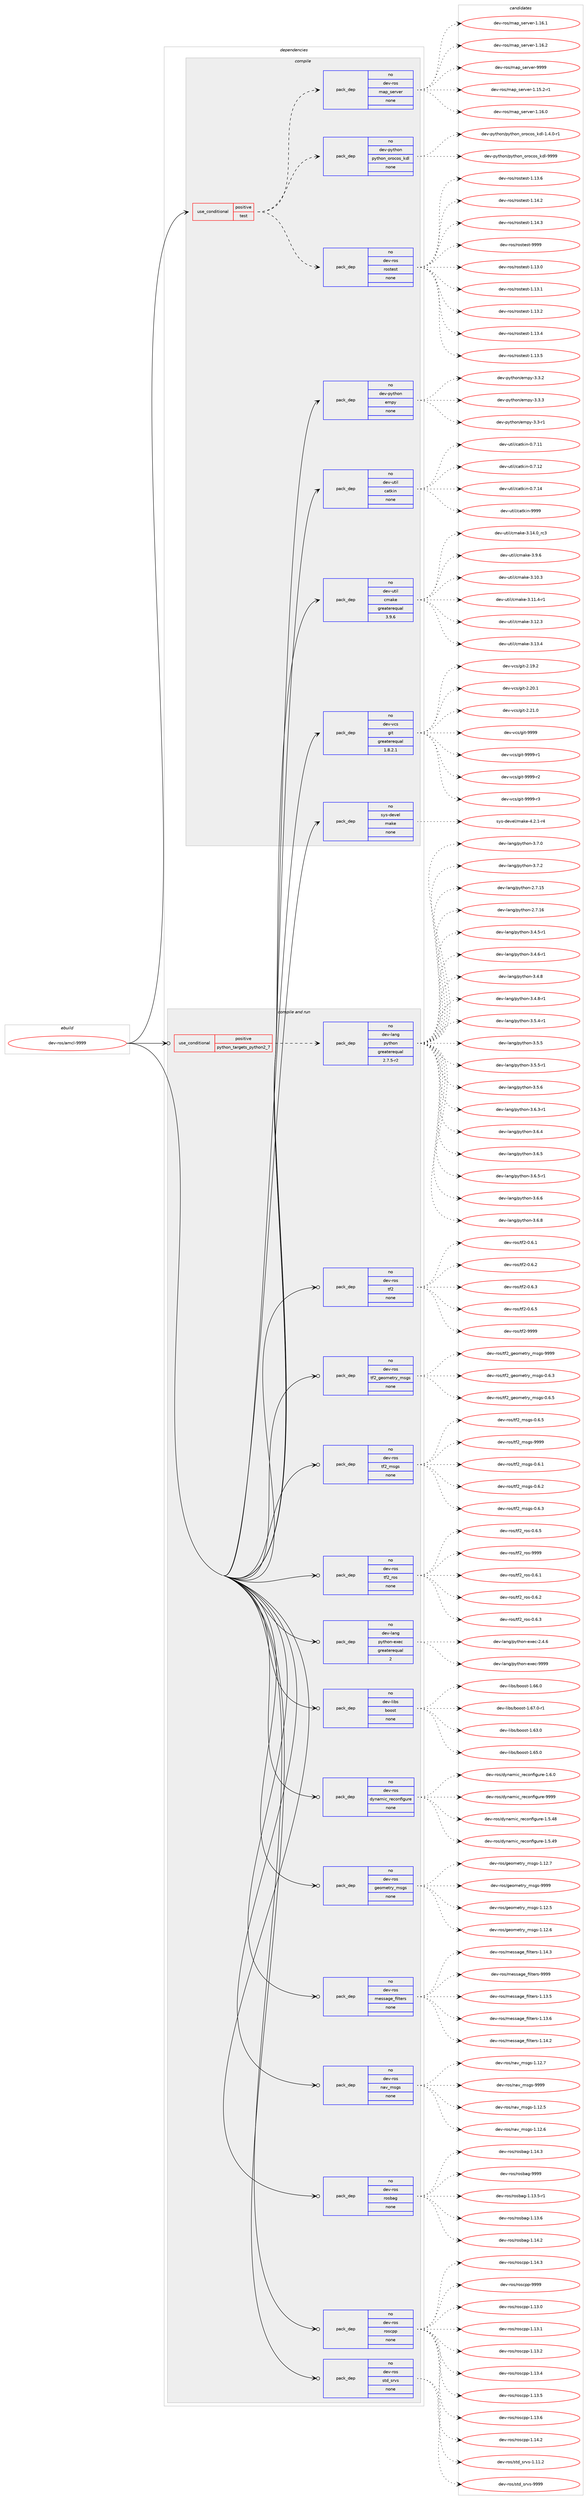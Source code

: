 digraph prolog {

# *************
# Graph options
# *************

newrank=true;
concentrate=true;
compound=true;
graph [rankdir=LR,fontname=Helvetica,fontsize=10,ranksep=1.5];#, ranksep=2.5, nodesep=0.2];
edge  [arrowhead=vee];
node  [fontname=Helvetica,fontsize=10];

# **********
# The ebuild
# **********

subgraph cluster_leftcol {
color=gray;
rank=same;
label=<<i>ebuild</i>>;
id [label="dev-ros/amcl-9999", color=red, width=4, href="../dev-ros/amcl-9999.svg"];
}

# ****************
# The dependencies
# ****************

subgraph cluster_midcol {
color=gray;
label=<<i>dependencies</i>>;
subgraph cluster_compile {
fillcolor="#eeeeee";
style=filled;
label=<<i>compile</i>>;
subgraph cond387861 {
dependency1451666 [label=<<TABLE BORDER="0" CELLBORDER="1" CELLSPACING="0" CELLPADDING="4"><TR><TD ROWSPAN="3" CELLPADDING="10">use_conditional</TD></TR><TR><TD>positive</TD></TR><TR><TD>test</TD></TR></TABLE>>, shape=none, color=red];
subgraph pack1040425 {
dependency1451667 [label=<<TABLE BORDER="0" CELLBORDER="1" CELLSPACING="0" CELLPADDING="4" WIDTH="220"><TR><TD ROWSPAN="6" CELLPADDING="30">pack_dep</TD></TR><TR><TD WIDTH="110">no</TD></TR><TR><TD>dev-ros</TD></TR><TR><TD>rostest</TD></TR><TR><TD>none</TD></TR><TR><TD></TD></TR></TABLE>>, shape=none, color=blue];
}
dependency1451666:e -> dependency1451667:w [weight=20,style="dashed",arrowhead="vee"];
subgraph pack1040426 {
dependency1451668 [label=<<TABLE BORDER="0" CELLBORDER="1" CELLSPACING="0" CELLPADDING="4" WIDTH="220"><TR><TD ROWSPAN="6" CELLPADDING="30">pack_dep</TD></TR><TR><TD WIDTH="110">no</TD></TR><TR><TD>dev-python</TD></TR><TR><TD>python_orocos_kdl</TD></TR><TR><TD>none</TD></TR><TR><TD></TD></TR></TABLE>>, shape=none, color=blue];
}
dependency1451666:e -> dependency1451668:w [weight=20,style="dashed",arrowhead="vee"];
subgraph pack1040427 {
dependency1451669 [label=<<TABLE BORDER="0" CELLBORDER="1" CELLSPACING="0" CELLPADDING="4" WIDTH="220"><TR><TD ROWSPAN="6" CELLPADDING="30">pack_dep</TD></TR><TR><TD WIDTH="110">no</TD></TR><TR><TD>dev-ros</TD></TR><TR><TD>map_server</TD></TR><TR><TD>none</TD></TR><TR><TD></TD></TR></TABLE>>, shape=none, color=blue];
}
dependency1451666:e -> dependency1451669:w [weight=20,style="dashed",arrowhead="vee"];
}
id:e -> dependency1451666:w [weight=20,style="solid",arrowhead="vee"];
subgraph pack1040428 {
dependency1451670 [label=<<TABLE BORDER="0" CELLBORDER="1" CELLSPACING="0" CELLPADDING="4" WIDTH="220"><TR><TD ROWSPAN="6" CELLPADDING="30">pack_dep</TD></TR><TR><TD WIDTH="110">no</TD></TR><TR><TD>dev-python</TD></TR><TR><TD>empy</TD></TR><TR><TD>none</TD></TR><TR><TD></TD></TR></TABLE>>, shape=none, color=blue];
}
id:e -> dependency1451670:w [weight=20,style="solid",arrowhead="vee"];
subgraph pack1040429 {
dependency1451671 [label=<<TABLE BORDER="0" CELLBORDER="1" CELLSPACING="0" CELLPADDING="4" WIDTH="220"><TR><TD ROWSPAN="6" CELLPADDING="30">pack_dep</TD></TR><TR><TD WIDTH="110">no</TD></TR><TR><TD>dev-util</TD></TR><TR><TD>catkin</TD></TR><TR><TD>none</TD></TR><TR><TD></TD></TR></TABLE>>, shape=none, color=blue];
}
id:e -> dependency1451671:w [weight=20,style="solid",arrowhead="vee"];
subgraph pack1040430 {
dependency1451672 [label=<<TABLE BORDER="0" CELLBORDER="1" CELLSPACING="0" CELLPADDING="4" WIDTH="220"><TR><TD ROWSPAN="6" CELLPADDING="30">pack_dep</TD></TR><TR><TD WIDTH="110">no</TD></TR><TR><TD>dev-util</TD></TR><TR><TD>cmake</TD></TR><TR><TD>greaterequal</TD></TR><TR><TD>3.9.6</TD></TR></TABLE>>, shape=none, color=blue];
}
id:e -> dependency1451672:w [weight=20,style="solid",arrowhead="vee"];
subgraph pack1040431 {
dependency1451673 [label=<<TABLE BORDER="0" CELLBORDER="1" CELLSPACING="0" CELLPADDING="4" WIDTH="220"><TR><TD ROWSPAN="6" CELLPADDING="30">pack_dep</TD></TR><TR><TD WIDTH="110">no</TD></TR><TR><TD>dev-vcs</TD></TR><TR><TD>git</TD></TR><TR><TD>greaterequal</TD></TR><TR><TD>1.8.2.1</TD></TR></TABLE>>, shape=none, color=blue];
}
id:e -> dependency1451673:w [weight=20,style="solid",arrowhead="vee"];
subgraph pack1040432 {
dependency1451674 [label=<<TABLE BORDER="0" CELLBORDER="1" CELLSPACING="0" CELLPADDING="4" WIDTH="220"><TR><TD ROWSPAN="6" CELLPADDING="30">pack_dep</TD></TR><TR><TD WIDTH="110">no</TD></TR><TR><TD>sys-devel</TD></TR><TR><TD>make</TD></TR><TR><TD>none</TD></TR><TR><TD></TD></TR></TABLE>>, shape=none, color=blue];
}
id:e -> dependency1451674:w [weight=20,style="solid",arrowhead="vee"];
}
subgraph cluster_compileandrun {
fillcolor="#eeeeee";
style=filled;
label=<<i>compile and run</i>>;
subgraph cond387862 {
dependency1451675 [label=<<TABLE BORDER="0" CELLBORDER="1" CELLSPACING="0" CELLPADDING="4"><TR><TD ROWSPAN="3" CELLPADDING="10">use_conditional</TD></TR><TR><TD>positive</TD></TR><TR><TD>python_targets_python2_7</TD></TR></TABLE>>, shape=none, color=red];
subgraph pack1040433 {
dependency1451676 [label=<<TABLE BORDER="0" CELLBORDER="1" CELLSPACING="0" CELLPADDING="4" WIDTH="220"><TR><TD ROWSPAN="6" CELLPADDING="30">pack_dep</TD></TR><TR><TD WIDTH="110">no</TD></TR><TR><TD>dev-lang</TD></TR><TR><TD>python</TD></TR><TR><TD>greaterequal</TD></TR><TR><TD>2.7.5-r2</TD></TR></TABLE>>, shape=none, color=blue];
}
dependency1451675:e -> dependency1451676:w [weight=20,style="dashed",arrowhead="vee"];
}
id:e -> dependency1451675:w [weight=20,style="solid",arrowhead="odotvee"];
subgraph pack1040434 {
dependency1451677 [label=<<TABLE BORDER="0" CELLBORDER="1" CELLSPACING="0" CELLPADDING="4" WIDTH="220"><TR><TD ROWSPAN="6" CELLPADDING="30">pack_dep</TD></TR><TR><TD WIDTH="110">no</TD></TR><TR><TD>dev-lang</TD></TR><TR><TD>python-exec</TD></TR><TR><TD>greaterequal</TD></TR><TR><TD>2</TD></TR></TABLE>>, shape=none, color=blue];
}
id:e -> dependency1451677:w [weight=20,style="solid",arrowhead="odotvee"];
subgraph pack1040435 {
dependency1451678 [label=<<TABLE BORDER="0" CELLBORDER="1" CELLSPACING="0" CELLPADDING="4" WIDTH="220"><TR><TD ROWSPAN="6" CELLPADDING="30">pack_dep</TD></TR><TR><TD WIDTH="110">no</TD></TR><TR><TD>dev-libs</TD></TR><TR><TD>boost</TD></TR><TR><TD>none</TD></TR><TR><TD></TD></TR></TABLE>>, shape=none, color=blue];
}
id:e -> dependency1451678:w [weight=20,style="solid",arrowhead="odotvee"];
subgraph pack1040436 {
dependency1451679 [label=<<TABLE BORDER="0" CELLBORDER="1" CELLSPACING="0" CELLPADDING="4" WIDTH="220"><TR><TD ROWSPAN="6" CELLPADDING="30">pack_dep</TD></TR><TR><TD WIDTH="110">no</TD></TR><TR><TD>dev-ros</TD></TR><TR><TD>dynamic_reconfigure</TD></TR><TR><TD>none</TD></TR><TR><TD></TD></TR></TABLE>>, shape=none, color=blue];
}
id:e -> dependency1451679:w [weight=20,style="solid",arrowhead="odotvee"];
subgraph pack1040437 {
dependency1451680 [label=<<TABLE BORDER="0" CELLBORDER="1" CELLSPACING="0" CELLPADDING="4" WIDTH="220"><TR><TD ROWSPAN="6" CELLPADDING="30">pack_dep</TD></TR><TR><TD WIDTH="110">no</TD></TR><TR><TD>dev-ros</TD></TR><TR><TD>geometry_msgs</TD></TR><TR><TD>none</TD></TR><TR><TD></TD></TR></TABLE>>, shape=none, color=blue];
}
id:e -> dependency1451680:w [weight=20,style="solid",arrowhead="odotvee"];
subgraph pack1040438 {
dependency1451681 [label=<<TABLE BORDER="0" CELLBORDER="1" CELLSPACING="0" CELLPADDING="4" WIDTH="220"><TR><TD ROWSPAN="6" CELLPADDING="30">pack_dep</TD></TR><TR><TD WIDTH="110">no</TD></TR><TR><TD>dev-ros</TD></TR><TR><TD>message_filters</TD></TR><TR><TD>none</TD></TR><TR><TD></TD></TR></TABLE>>, shape=none, color=blue];
}
id:e -> dependency1451681:w [weight=20,style="solid",arrowhead="odotvee"];
subgraph pack1040439 {
dependency1451682 [label=<<TABLE BORDER="0" CELLBORDER="1" CELLSPACING="0" CELLPADDING="4" WIDTH="220"><TR><TD ROWSPAN="6" CELLPADDING="30">pack_dep</TD></TR><TR><TD WIDTH="110">no</TD></TR><TR><TD>dev-ros</TD></TR><TR><TD>nav_msgs</TD></TR><TR><TD>none</TD></TR><TR><TD></TD></TR></TABLE>>, shape=none, color=blue];
}
id:e -> dependency1451682:w [weight=20,style="solid",arrowhead="odotvee"];
subgraph pack1040440 {
dependency1451683 [label=<<TABLE BORDER="0" CELLBORDER="1" CELLSPACING="0" CELLPADDING="4" WIDTH="220"><TR><TD ROWSPAN="6" CELLPADDING="30">pack_dep</TD></TR><TR><TD WIDTH="110">no</TD></TR><TR><TD>dev-ros</TD></TR><TR><TD>rosbag</TD></TR><TR><TD>none</TD></TR><TR><TD></TD></TR></TABLE>>, shape=none, color=blue];
}
id:e -> dependency1451683:w [weight=20,style="solid",arrowhead="odotvee"];
subgraph pack1040441 {
dependency1451684 [label=<<TABLE BORDER="0" CELLBORDER="1" CELLSPACING="0" CELLPADDING="4" WIDTH="220"><TR><TD ROWSPAN="6" CELLPADDING="30">pack_dep</TD></TR><TR><TD WIDTH="110">no</TD></TR><TR><TD>dev-ros</TD></TR><TR><TD>roscpp</TD></TR><TR><TD>none</TD></TR><TR><TD></TD></TR></TABLE>>, shape=none, color=blue];
}
id:e -> dependency1451684:w [weight=20,style="solid",arrowhead="odotvee"];
subgraph pack1040442 {
dependency1451685 [label=<<TABLE BORDER="0" CELLBORDER="1" CELLSPACING="0" CELLPADDING="4" WIDTH="220"><TR><TD ROWSPAN="6" CELLPADDING="30">pack_dep</TD></TR><TR><TD WIDTH="110">no</TD></TR><TR><TD>dev-ros</TD></TR><TR><TD>std_srvs</TD></TR><TR><TD>none</TD></TR><TR><TD></TD></TR></TABLE>>, shape=none, color=blue];
}
id:e -> dependency1451685:w [weight=20,style="solid",arrowhead="odotvee"];
subgraph pack1040443 {
dependency1451686 [label=<<TABLE BORDER="0" CELLBORDER="1" CELLSPACING="0" CELLPADDING="4" WIDTH="220"><TR><TD ROWSPAN="6" CELLPADDING="30">pack_dep</TD></TR><TR><TD WIDTH="110">no</TD></TR><TR><TD>dev-ros</TD></TR><TR><TD>tf2</TD></TR><TR><TD>none</TD></TR><TR><TD></TD></TR></TABLE>>, shape=none, color=blue];
}
id:e -> dependency1451686:w [weight=20,style="solid",arrowhead="odotvee"];
subgraph pack1040444 {
dependency1451687 [label=<<TABLE BORDER="0" CELLBORDER="1" CELLSPACING="0" CELLPADDING="4" WIDTH="220"><TR><TD ROWSPAN="6" CELLPADDING="30">pack_dep</TD></TR><TR><TD WIDTH="110">no</TD></TR><TR><TD>dev-ros</TD></TR><TR><TD>tf2_geometry_msgs</TD></TR><TR><TD>none</TD></TR><TR><TD></TD></TR></TABLE>>, shape=none, color=blue];
}
id:e -> dependency1451687:w [weight=20,style="solid",arrowhead="odotvee"];
subgraph pack1040445 {
dependency1451688 [label=<<TABLE BORDER="0" CELLBORDER="1" CELLSPACING="0" CELLPADDING="4" WIDTH="220"><TR><TD ROWSPAN="6" CELLPADDING="30">pack_dep</TD></TR><TR><TD WIDTH="110">no</TD></TR><TR><TD>dev-ros</TD></TR><TR><TD>tf2_msgs</TD></TR><TR><TD>none</TD></TR><TR><TD></TD></TR></TABLE>>, shape=none, color=blue];
}
id:e -> dependency1451688:w [weight=20,style="solid",arrowhead="odotvee"];
subgraph pack1040446 {
dependency1451689 [label=<<TABLE BORDER="0" CELLBORDER="1" CELLSPACING="0" CELLPADDING="4" WIDTH="220"><TR><TD ROWSPAN="6" CELLPADDING="30">pack_dep</TD></TR><TR><TD WIDTH="110">no</TD></TR><TR><TD>dev-ros</TD></TR><TR><TD>tf2_ros</TD></TR><TR><TD>none</TD></TR><TR><TD></TD></TR></TABLE>>, shape=none, color=blue];
}
id:e -> dependency1451689:w [weight=20,style="solid",arrowhead="odotvee"];
}
subgraph cluster_run {
fillcolor="#eeeeee";
style=filled;
label=<<i>run</i>>;
}
}

# **************
# The candidates
# **************

subgraph cluster_choices {
rank=same;
color=gray;
label=<<i>candidates</i>>;

subgraph choice1040425 {
color=black;
nodesep=1;
choice100101118451141111154711411111511610111511645494649514648 [label="dev-ros/rostest-1.13.0", color=red, width=4,href="../dev-ros/rostest-1.13.0.svg"];
choice100101118451141111154711411111511610111511645494649514649 [label="dev-ros/rostest-1.13.1", color=red, width=4,href="../dev-ros/rostest-1.13.1.svg"];
choice100101118451141111154711411111511610111511645494649514650 [label="dev-ros/rostest-1.13.2", color=red, width=4,href="../dev-ros/rostest-1.13.2.svg"];
choice100101118451141111154711411111511610111511645494649514652 [label="dev-ros/rostest-1.13.4", color=red, width=4,href="../dev-ros/rostest-1.13.4.svg"];
choice100101118451141111154711411111511610111511645494649514653 [label="dev-ros/rostest-1.13.5", color=red, width=4,href="../dev-ros/rostest-1.13.5.svg"];
choice100101118451141111154711411111511610111511645494649514654 [label="dev-ros/rostest-1.13.6", color=red, width=4,href="../dev-ros/rostest-1.13.6.svg"];
choice100101118451141111154711411111511610111511645494649524650 [label="dev-ros/rostest-1.14.2", color=red, width=4,href="../dev-ros/rostest-1.14.2.svg"];
choice100101118451141111154711411111511610111511645494649524651 [label="dev-ros/rostest-1.14.3", color=red, width=4,href="../dev-ros/rostest-1.14.3.svg"];
choice10010111845114111115471141111151161011151164557575757 [label="dev-ros/rostest-9999", color=red, width=4,href="../dev-ros/rostest-9999.svg"];
dependency1451667:e -> choice100101118451141111154711411111511610111511645494649514648:w [style=dotted,weight="100"];
dependency1451667:e -> choice100101118451141111154711411111511610111511645494649514649:w [style=dotted,weight="100"];
dependency1451667:e -> choice100101118451141111154711411111511610111511645494649514650:w [style=dotted,weight="100"];
dependency1451667:e -> choice100101118451141111154711411111511610111511645494649514652:w [style=dotted,weight="100"];
dependency1451667:e -> choice100101118451141111154711411111511610111511645494649514653:w [style=dotted,weight="100"];
dependency1451667:e -> choice100101118451141111154711411111511610111511645494649514654:w [style=dotted,weight="100"];
dependency1451667:e -> choice100101118451141111154711411111511610111511645494649524650:w [style=dotted,weight="100"];
dependency1451667:e -> choice100101118451141111154711411111511610111511645494649524651:w [style=dotted,weight="100"];
dependency1451667:e -> choice10010111845114111115471141111151161011151164557575757:w [style=dotted,weight="100"];
}
subgraph choice1040426 {
color=black;
nodesep=1;
choice10010111845112121116104111110471121211161041111109511111411199111115951071001084549465246484511449 [label="dev-python/python_orocos_kdl-1.4.0-r1", color=red, width=4,href="../dev-python/python_orocos_kdl-1.4.0-r1.svg"];
choice10010111845112121116104111110471121211161041111109511111411199111115951071001084557575757 [label="dev-python/python_orocos_kdl-9999", color=red, width=4,href="../dev-python/python_orocos_kdl-9999.svg"];
dependency1451668:e -> choice10010111845112121116104111110471121211161041111109511111411199111115951071001084549465246484511449:w [style=dotted,weight="100"];
dependency1451668:e -> choice10010111845112121116104111110471121211161041111109511111411199111115951071001084557575757:w [style=dotted,weight="100"];
}
subgraph choice1040427 {
color=black;
nodesep=1;
choice10010111845114111115471099711295115101114118101114454946495346504511449 [label="dev-ros/map_server-1.15.2-r1", color=red, width=4,href="../dev-ros/map_server-1.15.2-r1.svg"];
choice1001011184511411111547109971129511510111411810111445494649544648 [label="dev-ros/map_server-1.16.0", color=red, width=4,href="../dev-ros/map_server-1.16.0.svg"];
choice1001011184511411111547109971129511510111411810111445494649544649 [label="dev-ros/map_server-1.16.1", color=red, width=4,href="../dev-ros/map_server-1.16.1.svg"];
choice1001011184511411111547109971129511510111411810111445494649544650 [label="dev-ros/map_server-1.16.2", color=red, width=4,href="../dev-ros/map_server-1.16.2.svg"];
choice100101118451141111154710997112951151011141181011144557575757 [label="dev-ros/map_server-9999", color=red, width=4,href="../dev-ros/map_server-9999.svg"];
dependency1451669:e -> choice10010111845114111115471099711295115101114118101114454946495346504511449:w [style=dotted,weight="100"];
dependency1451669:e -> choice1001011184511411111547109971129511510111411810111445494649544648:w [style=dotted,weight="100"];
dependency1451669:e -> choice1001011184511411111547109971129511510111411810111445494649544649:w [style=dotted,weight="100"];
dependency1451669:e -> choice1001011184511411111547109971129511510111411810111445494649544650:w [style=dotted,weight="100"];
dependency1451669:e -> choice100101118451141111154710997112951151011141181011144557575757:w [style=dotted,weight="100"];
}
subgraph choice1040428 {
color=black;
nodesep=1;
choice1001011184511212111610411111047101109112121455146514511449 [label="dev-python/empy-3.3-r1", color=red, width=4,href="../dev-python/empy-3.3-r1.svg"];
choice1001011184511212111610411111047101109112121455146514650 [label="dev-python/empy-3.3.2", color=red, width=4,href="../dev-python/empy-3.3.2.svg"];
choice1001011184511212111610411111047101109112121455146514651 [label="dev-python/empy-3.3.3", color=red, width=4,href="../dev-python/empy-3.3.3.svg"];
dependency1451670:e -> choice1001011184511212111610411111047101109112121455146514511449:w [style=dotted,weight="100"];
dependency1451670:e -> choice1001011184511212111610411111047101109112121455146514650:w [style=dotted,weight="100"];
dependency1451670:e -> choice1001011184511212111610411111047101109112121455146514651:w [style=dotted,weight="100"];
}
subgraph choice1040429 {
color=black;
nodesep=1;
choice1001011184511711610510847999711610710511045484655464949 [label="dev-util/catkin-0.7.11", color=red, width=4,href="../dev-util/catkin-0.7.11.svg"];
choice1001011184511711610510847999711610710511045484655464950 [label="dev-util/catkin-0.7.12", color=red, width=4,href="../dev-util/catkin-0.7.12.svg"];
choice1001011184511711610510847999711610710511045484655464952 [label="dev-util/catkin-0.7.14", color=red, width=4,href="../dev-util/catkin-0.7.14.svg"];
choice100101118451171161051084799971161071051104557575757 [label="dev-util/catkin-9999", color=red, width=4,href="../dev-util/catkin-9999.svg"];
dependency1451671:e -> choice1001011184511711610510847999711610710511045484655464949:w [style=dotted,weight="100"];
dependency1451671:e -> choice1001011184511711610510847999711610710511045484655464950:w [style=dotted,weight="100"];
dependency1451671:e -> choice1001011184511711610510847999711610710511045484655464952:w [style=dotted,weight="100"];
dependency1451671:e -> choice100101118451171161051084799971161071051104557575757:w [style=dotted,weight="100"];
}
subgraph choice1040430 {
color=black;
nodesep=1;
choice1001011184511711610510847991099710710145514649484651 [label="dev-util/cmake-3.10.3", color=red, width=4,href="../dev-util/cmake-3.10.3.svg"];
choice10010111845117116105108479910997107101455146494946524511449 [label="dev-util/cmake-3.11.4-r1", color=red, width=4,href="../dev-util/cmake-3.11.4-r1.svg"];
choice1001011184511711610510847991099710710145514649504651 [label="dev-util/cmake-3.12.3", color=red, width=4,href="../dev-util/cmake-3.12.3.svg"];
choice1001011184511711610510847991099710710145514649514652 [label="dev-util/cmake-3.13.4", color=red, width=4,href="../dev-util/cmake-3.13.4.svg"];
choice1001011184511711610510847991099710710145514649524648951149951 [label="dev-util/cmake-3.14.0_rc3", color=red, width=4,href="../dev-util/cmake-3.14.0_rc3.svg"];
choice10010111845117116105108479910997107101455146574654 [label="dev-util/cmake-3.9.6", color=red, width=4,href="../dev-util/cmake-3.9.6.svg"];
dependency1451672:e -> choice1001011184511711610510847991099710710145514649484651:w [style=dotted,weight="100"];
dependency1451672:e -> choice10010111845117116105108479910997107101455146494946524511449:w [style=dotted,weight="100"];
dependency1451672:e -> choice1001011184511711610510847991099710710145514649504651:w [style=dotted,weight="100"];
dependency1451672:e -> choice1001011184511711610510847991099710710145514649514652:w [style=dotted,weight="100"];
dependency1451672:e -> choice1001011184511711610510847991099710710145514649524648951149951:w [style=dotted,weight="100"];
dependency1451672:e -> choice10010111845117116105108479910997107101455146574654:w [style=dotted,weight="100"];
}
subgraph choice1040431 {
color=black;
nodesep=1;
choice10010111845118991154710310511645504649574650 [label="dev-vcs/git-2.19.2", color=red, width=4,href="../dev-vcs/git-2.19.2.svg"];
choice10010111845118991154710310511645504650484649 [label="dev-vcs/git-2.20.1", color=red, width=4,href="../dev-vcs/git-2.20.1.svg"];
choice10010111845118991154710310511645504650494648 [label="dev-vcs/git-2.21.0", color=red, width=4,href="../dev-vcs/git-2.21.0.svg"];
choice1001011184511899115471031051164557575757 [label="dev-vcs/git-9999", color=red, width=4,href="../dev-vcs/git-9999.svg"];
choice10010111845118991154710310511645575757574511449 [label="dev-vcs/git-9999-r1", color=red, width=4,href="../dev-vcs/git-9999-r1.svg"];
choice10010111845118991154710310511645575757574511450 [label="dev-vcs/git-9999-r2", color=red, width=4,href="../dev-vcs/git-9999-r2.svg"];
choice10010111845118991154710310511645575757574511451 [label="dev-vcs/git-9999-r3", color=red, width=4,href="../dev-vcs/git-9999-r3.svg"];
dependency1451673:e -> choice10010111845118991154710310511645504649574650:w [style=dotted,weight="100"];
dependency1451673:e -> choice10010111845118991154710310511645504650484649:w [style=dotted,weight="100"];
dependency1451673:e -> choice10010111845118991154710310511645504650494648:w [style=dotted,weight="100"];
dependency1451673:e -> choice1001011184511899115471031051164557575757:w [style=dotted,weight="100"];
dependency1451673:e -> choice10010111845118991154710310511645575757574511449:w [style=dotted,weight="100"];
dependency1451673:e -> choice10010111845118991154710310511645575757574511450:w [style=dotted,weight="100"];
dependency1451673:e -> choice10010111845118991154710310511645575757574511451:w [style=dotted,weight="100"];
}
subgraph choice1040432 {
color=black;
nodesep=1;
choice1151211154510010111810110847109971071014552465046494511452 [label="sys-devel/make-4.2.1-r4", color=red, width=4,href="../sys-devel/make-4.2.1-r4.svg"];
dependency1451674:e -> choice1151211154510010111810110847109971071014552465046494511452:w [style=dotted,weight="100"];
}
subgraph choice1040433 {
color=black;
nodesep=1;
choice10010111845108971101034711212111610411111045504655464953 [label="dev-lang/python-2.7.15", color=red, width=4,href="../dev-lang/python-2.7.15.svg"];
choice10010111845108971101034711212111610411111045504655464954 [label="dev-lang/python-2.7.16", color=red, width=4,href="../dev-lang/python-2.7.16.svg"];
choice1001011184510897110103471121211161041111104551465246534511449 [label="dev-lang/python-3.4.5-r1", color=red, width=4,href="../dev-lang/python-3.4.5-r1.svg"];
choice1001011184510897110103471121211161041111104551465246544511449 [label="dev-lang/python-3.4.6-r1", color=red, width=4,href="../dev-lang/python-3.4.6-r1.svg"];
choice100101118451089711010347112121116104111110455146524656 [label="dev-lang/python-3.4.8", color=red, width=4,href="../dev-lang/python-3.4.8.svg"];
choice1001011184510897110103471121211161041111104551465246564511449 [label="dev-lang/python-3.4.8-r1", color=red, width=4,href="../dev-lang/python-3.4.8-r1.svg"];
choice1001011184510897110103471121211161041111104551465346524511449 [label="dev-lang/python-3.5.4-r1", color=red, width=4,href="../dev-lang/python-3.5.4-r1.svg"];
choice100101118451089711010347112121116104111110455146534653 [label="dev-lang/python-3.5.5", color=red, width=4,href="../dev-lang/python-3.5.5.svg"];
choice1001011184510897110103471121211161041111104551465346534511449 [label="dev-lang/python-3.5.5-r1", color=red, width=4,href="../dev-lang/python-3.5.5-r1.svg"];
choice100101118451089711010347112121116104111110455146534654 [label="dev-lang/python-3.5.6", color=red, width=4,href="../dev-lang/python-3.5.6.svg"];
choice1001011184510897110103471121211161041111104551465446514511449 [label="dev-lang/python-3.6.3-r1", color=red, width=4,href="../dev-lang/python-3.6.3-r1.svg"];
choice100101118451089711010347112121116104111110455146544652 [label="dev-lang/python-3.6.4", color=red, width=4,href="../dev-lang/python-3.6.4.svg"];
choice100101118451089711010347112121116104111110455146544653 [label="dev-lang/python-3.6.5", color=red, width=4,href="../dev-lang/python-3.6.5.svg"];
choice1001011184510897110103471121211161041111104551465446534511449 [label="dev-lang/python-3.6.5-r1", color=red, width=4,href="../dev-lang/python-3.6.5-r1.svg"];
choice100101118451089711010347112121116104111110455146544654 [label="dev-lang/python-3.6.6", color=red, width=4,href="../dev-lang/python-3.6.6.svg"];
choice100101118451089711010347112121116104111110455146544656 [label="dev-lang/python-3.6.8", color=red, width=4,href="../dev-lang/python-3.6.8.svg"];
choice100101118451089711010347112121116104111110455146554648 [label="dev-lang/python-3.7.0", color=red, width=4,href="../dev-lang/python-3.7.0.svg"];
choice100101118451089711010347112121116104111110455146554650 [label="dev-lang/python-3.7.2", color=red, width=4,href="../dev-lang/python-3.7.2.svg"];
dependency1451676:e -> choice10010111845108971101034711212111610411111045504655464953:w [style=dotted,weight="100"];
dependency1451676:e -> choice10010111845108971101034711212111610411111045504655464954:w [style=dotted,weight="100"];
dependency1451676:e -> choice1001011184510897110103471121211161041111104551465246534511449:w [style=dotted,weight="100"];
dependency1451676:e -> choice1001011184510897110103471121211161041111104551465246544511449:w [style=dotted,weight="100"];
dependency1451676:e -> choice100101118451089711010347112121116104111110455146524656:w [style=dotted,weight="100"];
dependency1451676:e -> choice1001011184510897110103471121211161041111104551465246564511449:w [style=dotted,weight="100"];
dependency1451676:e -> choice1001011184510897110103471121211161041111104551465346524511449:w [style=dotted,weight="100"];
dependency1451676:e -> choice100101118451089711010347112121116104111110455146534653:w [style=dotted,weight="100"];
dependency1451676:e -> choice1001011184510897110103471121211161041111104551465346534511449:w [style=dotted,weight="100"];
dependency1451676:e -> choice100101118451089711010347112121116104111110455146534654:w [style=dotted,weight="100"];
dependency1451676:e -> choice1001011184510897110103471121211161041111104551465446514511449:w [style=dotted,weight="100"];
dependency1451676:e -> choice100101118451089711010347112121116104111110455146544652:w [style=dotted,weight="100"];
dependency1451676:e -> choice100101118451089711010347112121116104111110455146544653:w [style=dotted,weight="100"];
dependency1451676:e -> choice1001011184510897110103471121211161041111104551465446534511449:w [style=dotted,weight="100"];
dependency1451676:e -> choice100101118451089711010347112121116104111110455146544654:w [style=dotted,weight="100"];
dependency1451676:e -> choice100101118451089711010347112121116104111110455146544656:w [style=dotted,weight="100"];
dependency1451676:e -> choice100101118451089711010347112121116104111110455146554648:w [style=dotted,weight="100"];
dependency1451676:e -> choice100101118451089711010347112121116104111110455146554650:w [style=dotted,weight="100"];
}
subgraph choice1040434 {
color=black;
nodesep=1;
choice1001011184510897110103471121211161041111104510112010199455046524654 [label="dev-lang/python-exec-2.4.6", color=red, width=4,href="../dev-lang/python-exec-2.4.6.svg"];
choice10010111845108971101034711212111610411111045101120101994557575757 [label="dev-lang/python-exec-9999", color=red, width=4,href="../dev-lang/python-exec-9999.svg"];
dependency1451677:e -> choice1001011184510897110103471121211161041111104510112010199455046524654:w [style=dotted,weight="100"];
dependency1451677:e -> choice10010111845108971101034711212111610411111045101120101994557575757:w [style=dotted,weight="100"];
}
subgraph choice1040435 {
color=black;
nodesep=1;
choice1001011184510810598115479811111111511645494654514648 [label="dev-libs/boost-1.63.0", color=red, width=4,href="../dev-libs/boost-1.63.0.svg"];
choice1001011184510810598115479811111111511645494654534648 [label="dev-libs/boost-1.65.0", color=red, width=4,href="../dev-libs/boost-1.65.0.svg"];
choice1001011184510810598115479811111111511645494654544648 [label="dev-libs/boost-1.66.0", color=red, width=4,href="../dev-libs/boost-1.66.0.svg"];
choice10010111845108105981154798111111115116454946545546484511449 [label="dev-libs/boost-1.67.0-r1", color=red, width=4,href="../dev-libs/boost-1.67.0-r1.svg"];
dependency1451678:e -> choice1001011184510810598115479811111111511645494654514648:w [style=dotted,weight="100"];
dependency1451678:e -> choice1001011184510810598115479811111111511645494654534648:w [style=dotted,weight="100"];
dependency1451678:e -> choice1001011184510810598115479811111111511645494654544648:w [style=dotted,weight="100"];
dependency1451678:e -> choice10010111845108105981154798111111115116454946545546484511449:w [style=dotted,weight="100"];
}
subgraph choice1040436 {
color=black;
nodesep=1;
choice10010111845114111115471001211109710910599951141019911111010210510311711410145494653465256 [label="dev-ros/dynamic_reconfigure-1.5.48", color=red, width=4,href="../dev-ros/dynamic_reconfigure-1.5.48.svg"];
choice10010111845114111115471001211109710910599951141019911111010210510311711410145494653465257 [label="dev-ros/dynamic_reconfigure-1.5.49", color=red, width=4,href="../dev-ros/dynamic_reconfigure-1.5.49.svg"];
choice100101118451141111154710012111097109105999511410199111110102105103117114101454946544648 [label="dev-ros/dynamic_reconfigure-1.6.0", color=red, width=4,href="../dev-ros/dynamic_reconfigure-1.6.0.svg"];
choice1001011184511411111547100121110971091059995114101991111101021051031171141014557575757 [label="dev-ros/dynamic_reconfigure-9999", color=red, width=4,href="../dev-ros/dynamic_reconfigure-9999.svg"];
dependency1451679:e -> choice10010111845114111115471001211109710910599951141019911111010210510311711410145494653465256:w [style=dotted,weight="100"];
dependency1451679:e -> choice10010111845114111115471001211109710910599951141019911111010210510311711410145494653465257:w [style=dotted,weight="100"];
dependency1451679:e -> choice100101118451141111154710012111097109105999511410199111110102105103117114101454946544648:w [style=dotted,weight="100"];
dependency1451679:e -> choice1001011184511411111547100121110971091059995114101991111101021051031171141014557575757:w [style=dotted,weight="100"];
}
subgraph choice1040437 {
color=black;
nodesep=1;
choice10010111845114111115471031011111091011161141219510911510311545494649504653 [label="dev-ros/geometry_msgs-1.12.5", color=red, width=4,href="../dev-ros/geometry_msgs-1.12.5.svg"];
choice10010111845114111115471031011111091011161141219510911510311545494649504654 [label="dev-ros/geometry_msgs-1.12.6", color=red, width=4,href="../dev-ros/geometry_msgs-1.12.6.svg"];
choice10010111845114111115471031011111091011161141219510911510311545494649504655 [label="dev-ros/geometry_msgs-1.12.7", color=red, width=4,href="../dev-ros/geometry_msgs-1.12.7.svg"];
choice1001011184511411111547103101111109101116114121951091151031154557575757 [label="dev-ros/geometry_msgs-9999", color=red, width=4,href="../dev-ros/geometry_msgs-9999.svg"];
dependency1451680:e -> choice10010111845114111115471031011111091011161141219510911510311545494649504653:w [style=dotted,weight="100"];
dependency1451680:e -> choice10010111845114111115471031011111091011161141219510911510311545494649504654:w [style=dotted,weight="100"];
dependency1451680:e -> choice10010111845114111115471031011111091011161141219510911510311545494649504655:w [style=dotted,weight="100"];
dependency1451680:e -> choice1001011184511411111547103101111109101116114121951091151031154557575757:w [style=dotted,weight="100"];
}
subgraph choice1040438 {
color=black;
nodesep=1;
choice1001011184511411111547109101115115971031019510210510811610111411545494649514653 [label="dev-ros/message_filters-1.13.5", color=red, width=4,href="../dev-ros/message_filters-1.13.5.svg"];
choice1001011184511411111547109101115115971031019510210510811610111411545494649514654 [label="dev-ros/message_filters-1.13.6", color=red, width=4,href="../dev-ros/message_filters-1.13.6.svg"];
choice1001011184511411111547109101115115971031019510210510811610111411545494649524650 [label="dev-ros/message_filters-1.14.2", color=red, width=4,href="../dev-ros/message_filters-1.14.2.svg"];
choice1001011184511411111547109101115115971031019510210510811610111411545494649524651 [label="dev-ros/message_filters-1.14.3", color=red, width=4,href="../dev-ros/message_filters-1.14.3.svg"];
choice100101118451141111154710910111511597103101951021051081161011141154557575757 [label="dev-ros/message_filters-9999", color=red, width=4,href="../dev-ros/message_filters-9999.svg"];
dependency1451681:e -> choice1001011184511411111547109101115115971031019510210510811610111411545494649514653:w [style=dotted,weight="100"];
dependency1451681:e -> choice1001011184511411111547109101115115971031019510210510811610111411545494649514654:w [style=dotted,weight="100"];
dependency1451681:e -> choice1001011184511411111547109101115115971031019510210510811610111411545494649524650:w [style=dotted,weight="100"];
dependency1451681:e -> choice1001011184511411111547109101115115971031019510210510811610111411545494649524651:w [style=dotted,weight="100"];
dependency1451681:e -> choice100101118451141111154710910111511597103101951021051081161011141154557575757:w [style=dotted,weight="100"];
}
subgraph choice1040439 {
color=black;
nodesep=1;
choice1001011184511411111547110971189510911510311545494649504653 [label="dev-ros/nav_msgs-1.12.5", color=red, width=4,href="../dev-ros/nav_msgs-1.12.5.svg"];
choice1001011184511411111547110971189510911510311545494649504654 [label="dev-ros/nav_msgs-1.12.6", color=red, width=4,href="../dev-ros/nav_msgs-1.12.6.svg"];
choice1001011184511411111547110971189510911510311545494649504655 [label="dev-ros/nav_msgs-1.12.7", color=red, width=4,href="../dev-ros/nav_msgs-1.12.7.svg"];
choice100101118451141111154711097118951091151031154557575757 [label="dev-ros/nav_msgs-9999", color=red, width=4,href="../dev-ros/nav_msgs-9999.svg"];
dependency1451682:e -> choice1001011184511411111547110971189510911510311545494649504653:w [style=dotted,weight="100"];
dependency1451682:e -> choice1001011184511411111547110971189510911510311545494649504654:w [style=dotted,weight="100"];
dependency1451682:e -> choice1001011184511411111547110971189510911510311545494649504655:w [style=dotted,weight="100"];
dependency1451682:e -> choice100101118451141111154711097118951091151031154557575757:w [style=dotted,weight="100"];
}
subgraph choice1040440 {
color=black;
nodesep=1;
choice10010111845114111115471141111159897103454946495146534511449 [label="dev-ros/rosbag-1.13.5-r1", color=red, width=4,href="../dev-ros/rosbag-1.13.5-r1.svg"];
choice1001011184511411111547114111115989710345494649514654 [label="dev-ros/rosbag-1.13.6", color=red, width=4,href="../dev-ros/rosbag-1.13.6.svg"];
choice1001011184511411111547114111115989710345494649524650 [label="dev-ros/rosbag-1.14.2", color=red, width=4,href="../dev-ros/rosbag-1.14.2.svg"];
choice1001011184511411111547114111115989710345494649524651 [label="dev-ros/rosbag-1.14.3", color=red, width=4,href="../dev-ros/rosbag-1.14.3.svg"];
choice100101118451141111154711411111598971034557575757 [label="dev-ros/rosbag-9999", color=red, width=4,href="../dev-ros/rosbag-9999.svg"];
dependency1451683:e -> choice10010111845114111115471141111159897103454946495146534511449:w [style=dotted,weight="100"];
dependency1451683:e -> choice1001011184511411111547114111115989710345494649514654:w [style=dotted,weight="100"];
dependency1451683:e -> choice1001011184511411111547114111115989710345494649524650:w [style=dotted,weight="100"];
dependency1451683:e -> choice1001011184511411111547114111115989710345494649524651:w [style=dotted,weight="100"];
dependency1451683:e -> choice100101118451141111154711411111598971034557575757:w [style=dotted,weight="100"];
}
subgraph choice1040441 {
color=black;
nodesep=1;
choice10010111845114111115471141111159911211245494649514648 [label="dev-ros/roscpp-1.13.0", color=red, width=4,href="../dev-ros/roscpp-1.13.0.svg"];
choice10010111845114111115471141111159911211245494649514649 [label="dev-ros/roscpp-1.13.1", color=red, width=4,href="../dev-ros/roscpp-1.13.1.svg"];
choice10010111845114111115471141111159911211245494649514650 [label="dev-ros/roscpp-1.13.2", color=red, width=4,href="../dev-ros/roscpp-1.13.2.svg"];
choice10010111845114111115471141111159911211245494649514652 [label="dev-ros/roscpp-1.13.4", color=red, width=4,href="../dev-ros/roscpp-1.13.4.svg"];
choice10010111845114111115471141111159911211245494649514653 [label="dev-ros/roscpp-1.13.5", color=red, width=4,href="../dev-ros/roscpp-1.13.5.svg"];
choice10010111845114111115471141111159911211245494649514654 [label="dev-ros/roscpp-1.13.6", color=red, width=4,href="../dev-ros/roscpp-1.13.6.svg"];
choice10010111845114111115471141111159911211245494649524650 [label="dev-ros/roscpp-1.14.2", color=red, width=4,href="../dev-ros/roscpp-1.14.2.svg"];
choice10010111845114111115471141111159911211245494649524651 [label="dev-ros/roscpp-1.14.3", color=red, width=4,href="../dev-ros/roscpp-1.14.3.svg"];
choice1001011184511411111547114111115991121124557575757 [label="dev-ros/roscpp-9999", color=red, width=4,href="../dev-ros/roscpp-9999.svg"];
dependency1451684:e -> choice10010111845114111115471141111159911211245494649514648:w [style=dotted,weight="100"];
dependency1451684:e -> choice10010111845114111115471141111159911211245494649514649:w [style=dotted,weight="100"];
dependency1451684:e -> choice10010111845114111115471141111159911211245494649514650:w [style=dotted,weight="100"];
dependency1451684:e -> choice10010111845114111115471141111159911211245494649514652:w [style=dotted,weight="100"];
dependency1451684:e -> choice10010111845114111115471141111159911211245494649514653:w [style=dotted,weight="100"];
dependency1451684:e -> choice10010111845114111115471141111159911211245494649514654:w [style=dotted,weight="100"];
dependency1451684:e -> choice10010111845114111115471141111159911211245494649524650:w [style=dotted,weight="100"];
dependency1451684:e -> choice10010111845114111115471141111159911211245494649524651:w [style=dotted,weight="100"];
dependency1451684:e -> choice1001011184511411111547114111115991121124557575757:w [style=dotted,weight="100"];
}
subgraph choice1040442 {
color=black;
nodesep=1;
choice10010111845114111115471151161009511511411811545494649494650 [label="dev-ros/std_srvs-1.11.2", color=red, width=4,href="../dev-ros/std_srvs-1.11.2.svg"];
choice1001011184511411111547115116100951151141181154557575757 [label="dev-ros/std_srvs-9999", color=red, width=4,href="../dev-ros/std_srvs-9999.svg"];
dependency1451685:e -> choice10010111845114111115471151161009511511411811545494649494650:w [style=dotted,weight="100"];
dependency1451685:e -> choice1001011184511411111547115116100951151141181154557575757:w [style=dotted,weight="100"];
}
subgraph choice1040443 {
color=black;
nodesep=1;
choice100101118451141111154711610250454846544649 [label="dev-ros/tf2-0.6.1", color=red, width=4,href="../dev-ros/tf2-0.6.1.svg"];
choice100101118451141111154711610250454846544650 [label="dev-ros/tf2-0.6.2", color=red, width=4,href="../dev-ros/tf2-0.6.2.svg"];
choice100101118451141111154711610250454846544651 [label="dev-ros/tf2-0.6.3", color=red, width=4,href="../dev-ros/tf2-0.6.3.svg"];
choice100101118451141111154711610250454846544653 [label="dev-ros/tf2-0.6.5", color=red, width=4,href="../dev-ros/tf2-0.6.5.svg"];
choice1001011184511411111547116102504557575757 [label="dev-ros/tf2-9999", color=red, width=4,href="../dev-ros/tf2-9999.svg"];
dependency1451686:e -> choice100101118451141111154711610250454846544649:w [style=dotted,weight="100"];
dependency1451686:e -> choice100101118451141111154711610250454846544650:w [style=dotted,weight="100"];
dependency1451686:e -> choice100101118451141111154711610250454846544651:w [style=dotted,weight="100"];
dependency1451686:e -> choice100101118451141111154711610250454846544653:w [style=dotted,weight="100"];
dependency1451686:e -> choice1001011184511411111547116102504557575757:w [style=dotted,weight="100"];
}
subgraph choice1040444 {
color=black;
nodesep=1;
choice1001011184511411111547116102509510310111110910111611412195109115103115454846544651 [label="dev-ros/tf2_geometry_msgs-0.6.3", color=red, width=4,href="../dev-ros/tf2_geometry_msgs-0.6.3.svg"];
choice1001011184511411111547116102509510310111110910111611412195109115103115454846544653 [label="dev-ros/tf2_geometry_msgs-0.6.5", color=red, width=4,href="../dev-ros/tf2_geometry_msgs-0.6.5.svg"];
choice10010111845114111115471161025095103101111109101116114121951091151031154557575757 [label="dev-ros/tf2_geometry_msgs-9999", color=red, width=4,href="../dev-ros/tf2_geometry_msgs-9999.svg"];
dependency1451687:e -> choice1001011184511411111547116102509510310111110910111611412195109115103115454846544651:w [style=dotted,weight="100"];
dependency1451687:e -> choice1001011184511411111547116102509510310111110910111611412195109115103115454846544653:w [style=dotted,weight="100"];
dependency1451687:e -> choice10010111845114111115471161025095103101111109101116114121951091151031154557575757:w [style=dotted,weight="100"];
}
subgraph choice1040445 {
color=black;
nodesep=1;
choice10010111845114111115471161025095109115103115454846544649 [label="dev-ros/tf2_msgs-0.6.1", color=red, width=4,href="../dev-ros/tf2_msgs-0.6.1.svg"];
choice10010111845114111115471161025095109115103115454846544650 [label="dev-ros/tf2_msgs-0.6.2", color=red, width=4,href="../dev-ros/tf2_msgs-0.6.2.svg"];
choice10010111845114111115471161025095109115103115454846544651 [label="dev-ros/tf2_msgs-0.6.3", color=red, width=4,href="../dev-ros/tf2_msgs-0.6.3.svg"];
choice10010111845114111115471161025095109115103115454846544653 [label="dev-ros/tf2_msgs-0.6.5", color=red, width=4,href="../dev-ros/tf2_msgs-0.6.5.svg"];
choice100101118451141111154711610250951091151031154557575757 [label="dev-ros/tf2_msgs-9999", color=red, width=4,href="../dev-ros/tf2_msgs-9999.svg"];
dependency1451688:e -> choice10010111845114111115471161025095109115103115454846544649:w [style=dotted,weight="100"];
dependency1451688:e -> choice10010111845114111115471161025095109115103115454846544650:w [style=dotted,weight="100"];
dependency1451688:e -> choice10010111845114111115471161025095109115103115454846544651:w [style=dotted,weight="100"];
dependency1451688:e -> choice10010111845114111115471161025095109115103115454846544653:w [style=dotted,weight="100"];
dependency1451688:e -> choice100101118451141111154711610250951091151031154557575757:w [style=dotted,weight="100"];
}
subgraph choice1040446 {
color=black;
nodesep=1;
choice10010111845114111115471161025095114111115454846544649 [label="dev-ros/tf2_ros-0.6.1", color=red, width=4,href="../dev-ros/tf2_ros-0.6.1.svg"];
choice10010111845114111115471161025095114111115454846544650 [label="dev-ros/tf2_ros-0.6.2", color=red, width=4,href="../dev-ros/tf2_ros-0.6.2.svg"];
choice10010111845114111115471161025095114111115454846544651 [label="dev-ros/tf2_ros-0.6.3", color=red, width=4,href="../dev-ros/tf2_ros-0.6.3.svg"];
choice10010111845114111115471161025095114111115454846544653 [label="dev-ros/tf2_ros-0.6.5", color=red, width=4,href="../dev-ros/tf2_ros-0.6.5.svg"];
choice100101118451141111154711610250951141111154557575757 [label="dev-ros/tf2_ros-9999", color=red, width=4,href="../dev-ros/tf2_ros-9999.svg"];
dependency1451689:e -> choice10010111845114111115471161025095114111115454846544649:w [style=dotted,weight="100"];
dependency1451689:e -> choice10010111845114111115471161025095114111115454846544650:w [style=dotted,weight="100"];
dependency1451689:e -> choice10010111845114111115471161025095114111115454846544651:w [style=dotted,weight="100"];
dependency1451689:e -> choice10010111845114111115471161025095114111115454846544653:w [style=dotted,weight="100"];
dependency1451689:e -> choice100101118451141111154711610250951141111154557575757:w [style=dotted,weight="100"];
}
}

}
